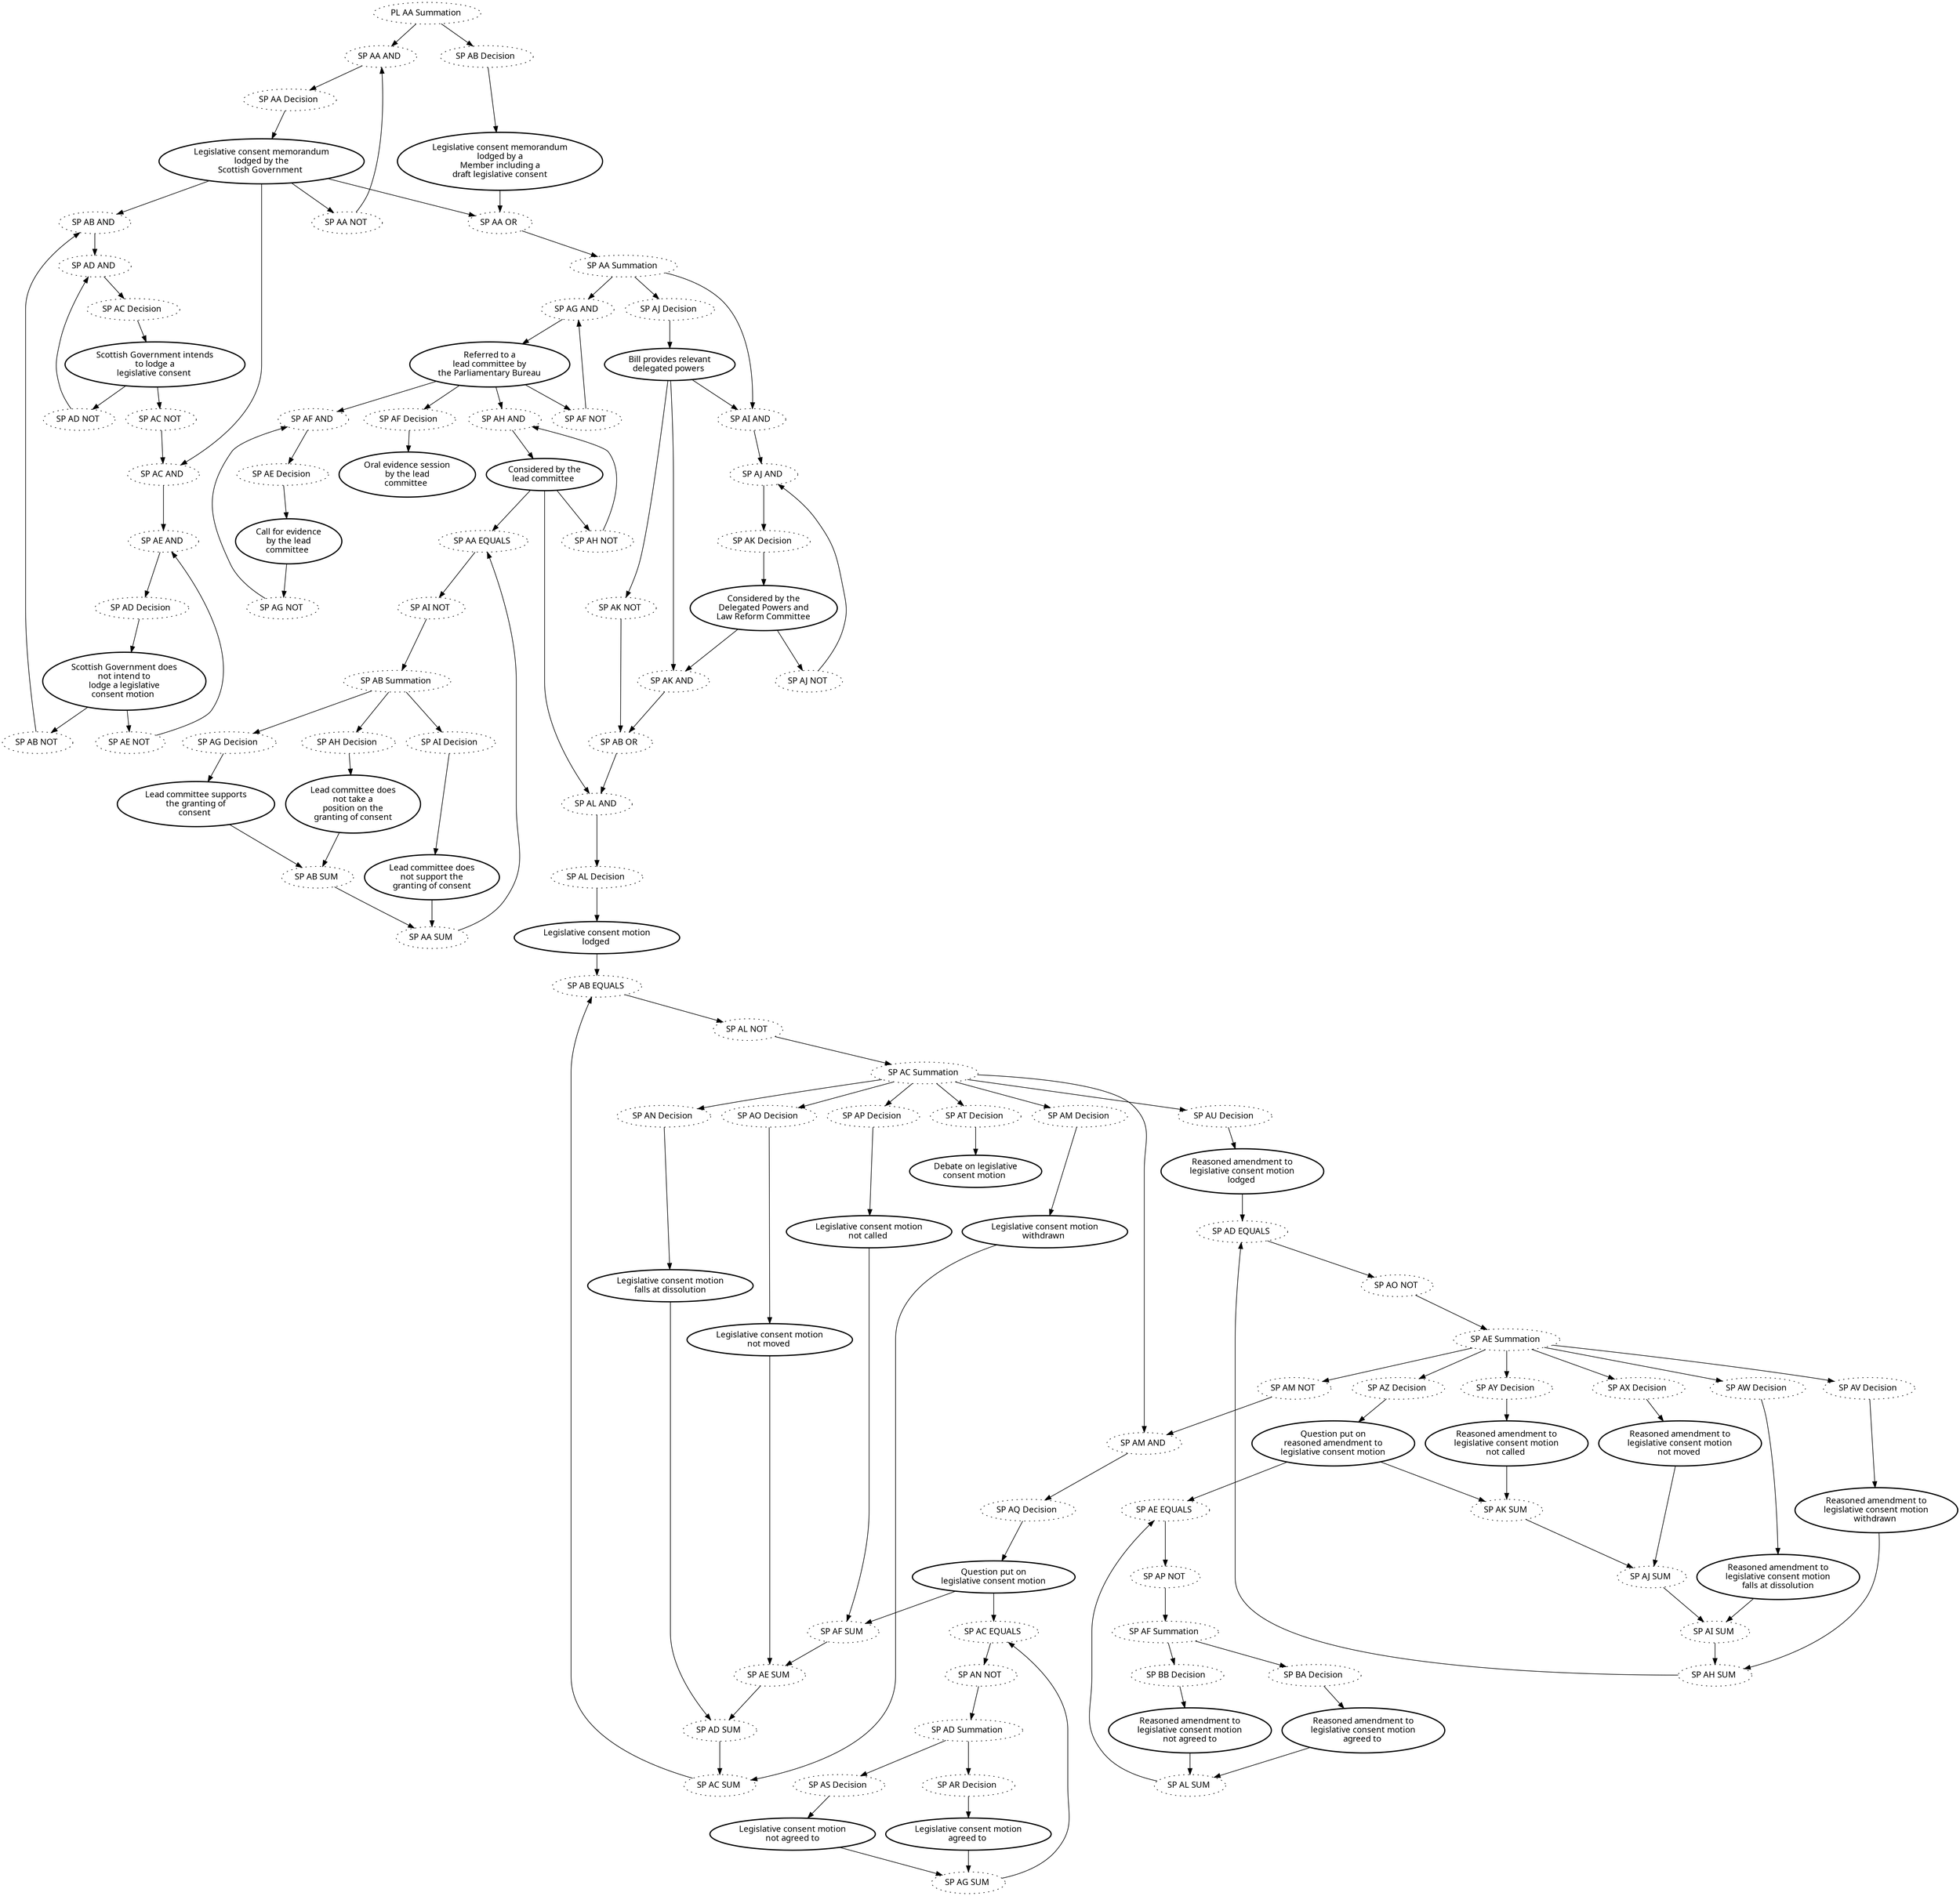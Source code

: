 digraph{graph[fontname="calibri"];node[fontname="calibri"];edge[fontname="calibri"];edge [style=solid, color=black];"1172"->"1217"[label=""];edge[style=solid, color=black];edge [style=solid, color=black];"1172"->"1230"[label=""];edge[style=solid, color=black];edge [style=solid, color=black];"1217"->"1229"[label=""];edge[style=solid, color=black];edge [style=solid, color=black];"1218"->"1220"[label=""];edge[style=solid, color=black];edge [style=solid, color=black];"1219"->"1221"[label=""];edge[style=solid, color=black];edge [style=solid, color=black];"1220"->"1231"[label=""];edge[style=solid, color=black];edge [style=solid, color=black];"1221"->"1232"[label=""];edge[style=solid, color=black];edge [style=solid, color=black];"1222"->"1533"[label=""];edge[style=solid, color=black];edge [style=solid, color=black];"1223"->"1217"[label=""];edge[style=solid, color=black];edge [style=solid, color=black];"1224"->"1218"[label=""];edge[style=solid, color=black];edge [style=solid, color=black];"1225"->"1219"[label=""];edge[style=solid, color=black];edge [style=solid, color=black];"1226"->"1220"[label=""];edge[style=solid, color=black];edge [style=solid, color=black];"1227"->"1221"[label=""];edge[style=solid, color=black];edge [style=solid, color=black];"1228"->"1516"[label=""];edge[style=solid, color=black];edge [style=solid, color=black];"1229"->"1576"[label=""];edge[style=solid, color=black];edge [style=solid, color=black];"1230"->"1577"[label=""];edge[style=solid, color=black];edge [style=solid, color=black];"1231"->"1578"[label=""];edge[style=solid, color=black];edge [style=solid, color=black];"1232"->"1579"[label=""];edge[style=solid, color=black];edge [style=solid, color=black];"1516"->"1581"[label=""];edge[style=solid, color=black];edge [style=solid, color=black];"1517"->"1583"[label=""];edge[style=solid, color=black];edge [style=solid, color=black];"1518"->"1519"[label=""];edge[style=solid, color=black];edge [style=solid, color=black];"1519"->"1539"[label=""];edge[style=solid, color=black];edge [style=solid, color=black];"1520"->"1558"[label=""];edge[style=solid, color=black];edge [style=solid, color=black];"1521"->"1540"[label=""];edge[style=solid, color=black];edge [style=solid, color=black];"1522"->"1545"[label=""];edge[style=solid, color=black];edge [style=solid, color=black];"1523"->"1222"[label=""];edge[style=solid, color=black];edge [style=solid, color=black];"1524"->"1517"[label=""];edge[style=solid, color=black];edge [style=solid, color=black];"1525"->"1607"[label=""];edge[style=solid, color=black];edge [style=solid, color=black];"1526"->"1519"[label=""];edge[style=solid, color=black];edge [style=solid, color=black];"1527"->"1558"[label=""];edge[style=solid, color=black];edge [style=solid, color=black];"1528"->"1608"[label=""];edge[style=solid, color=black];edge [style=solid, color=black];"1529"->"1522"[label=""];edge[style=solid, color=black];edge [style=solid, color=black];"1530"->"1609"[label=""];edge[style=solid, color=black];edge [style=solid, color=black];"1531"->"1610"[label=""];edge[style=solid, color=black];edge [style=solid, color=black];"1532"->"1611"[label=""];edge[style=solid, color=black];edge [style=solid, color=black];"1533"->"1580"[label=""];edge[style=solid, color=black];edge [style=solid, color=black];"1534"->"1582"[label=""];edge[style=solid, color=black];edge [style=solid, color=black];"1535"->"1584"[label=""];edge[style=solid, color=black];edge [style=solid, color=black];"1536"->"1585"[label=""];edge[style=solid, color=black];edge [style=solid, color=black];"1537"->"1586"[label=""];edge[style=solid, color=black];edge [style=solid, color=black];"1538"->"1596"[label=""];edge[style=solid, color=black];edge [style=solid, color=black];"1539"->"1597"[label=""];edge[style=solid, color=black];edge [style=solid, color=black];"1540"->"1587"[label=""];edge[style=solid, color=black];edge [style=solid, color=black];"1541"->"1588"[label=""];edge[style=solid, color=black];edge [style=solid, color=black];"1542"->"1589"[label=""];edge[style=solid, color=black];edge [style=solid, color=black];"1543"->"1590"[label=""];edge[style=solid, color=black];edge [style=solid, color=black];"1544"->"1591"[label=""];edge[style=solid, color=black];edge [style=solid, color=black];"1545"->"1592"[label=""];edge[style=solid, color=black];edge [style=solid, color=black];"1546"->"1593"[label=""];edge[style=solid, color=black];edge [style=solid, color=black];"1547"->"1594"[label=""];edge[style=solid, color=black];edge [style=solid, color=black];"1548"->"1595"[label=""];edge[style=solid, color=black];edge [style=solid, color=black];"1549"->"1598"[label=""];edge[style=solid, color=black];edge [style=solid, color=black];"1550"->"1599"[label=""];edge[style=solid, color=black];edge [style=solid, color=black];"1551"->"1600"[label=""];edge[style=solid, color=black];edge [style=solid, color=black];"1552"->"1601"[label=""];edge[style=solid, color=black];edge [style=solid, color=black];"1553"->"1602"[label=""];edge[style=solid, color=black];edge [style=solid, color=black];"1554"->"1603"[label=""];edge[style=solid, color=black];edge [style=solid, color=black];"1555"->"1604"[label=""];edge[style=solid, color=black];edge [style=solid, color=black];"1556"->"1605"[label=""];edge[style=solid, color=black];edge [style=solid, color=black];"1557"->"1606"[label=""];edge[style=solid, color=black];edge [style=solid, color=black];"1558"->"1521"[label=""];edge[style=solid, color=black];edge [style=solid, color=black];"1559"->"1571"[label=""];edge[style=solid, color=black];edge [style=solid, color=black];"1560"->"1559"[label=""];edge[style=solid, color=black];edge [style=solid, color=black];"1561"->"1572"[label=""];edge[style=solid, color=black];edge [style=solid, color=black];"1562"->"1561"[label=""];edge[style=solid, color=black];edge [style=solid, color=black];"1563"->"1562"[label=""];edge[style=solid, color=black];edge [style=solid, color=black];"1564"->"1563"[label=""];edge[style=solid, color=black];edge [style=solid, color=black];"1565"->"1573"[label=""];edge[style=solid, color=black];edge [style=solid, color=black];"1566"->"1574"[label=""];edge[style=solid, color=black];edge [style=solid, color=black];"1567"->"1566"[label=""];edge[style=solid, color=black];edge [style=solid, color=black];"1568"->"1567"[label=""];edge[style=solid, color=black];edge [style=solid, color=black];"1569"->"1568"[label=""];edge[style=solid, color=black];edge [style=solid, color=black];"1570"->"1575"[label=""];edge[style=solid, color=black];edge [style=solid, color=black];"1571"->"1525"[label=""];edge[style=solid, color=black];edge [style=solid, color=black];"1572"->"1528"[label=""];edge[style=solid, color=black];edge [style=solid, color=black];"1573"->"1530"[label=""];edge[style=solid, color=black];edge [style=solid, color=black];"1574"->"1531"[label=""];edge[style=solid, color=black];edge [style=solid, color=black];"1575"->"1532"[label=""];edge[style=solid, color=black];edge [style=solid, color=black];"1576"->"1223"[label=""];edge[style=solid, color=black];edge [style=solid, color=black];"1576"->"1557"[label=""];edge[style=solid, color=black];edge [style=solid, color=black];"1576"->"1218"[label=""];edge[style=solid, color=black];edge [style=solid, color=black];"1576"->"1219"[label=""];edge[style=solid, color=black];edge [style=solid, color=black];"1577"->"1557"[label=""];edge[style=solid, color=black];edge [style=solid, color=black];"1578"->"1226"[label=""];edge[style=solid, color=black];edge [style=solid, color=black];"1578"->"1225"[label=""];edge[style=solid, color=black];edge [style=solid, color=black];"1579"->"1227"[label=""];edge[style=solid, color=black];edge [style=solid, color=black];"1579"->"1224"[label=""];edge[style=solid, color=black];edge [style=solid, color=black];"1580"->"1523"[label=""];edge[style=solid, color=black];edge [style=solid, color=black];"1581"->"1228"[label=""];edge[style=solid, color=black];edge [style=solid, color=black];"1581"->"1222"[label=""];edge[style=solid, color=black];edge [style=solid, color=black];"1581"->"1534"[label=""];edge[style=solid, color=black];edge [style=solid, color=black];"1581"->"1517"[label=""];edge[style=solid, color=black];edge [style=solid, color=black];"1583"->"1524"[label=""];edge[style=solid, color=black];edge [style=solid, color=black];"1583"->"1521"[label=""];edge[style=solid, color=black];edge [style=solid, color=black];"1583"->"1571"[label=""];edge[style=solid, color=black];edge [style=solid, color=black];"1584"->"1560"[label=""];edge[style=solid, color=black];edge [style=solid, color=black];"1585"->"1560"[label=""];edge[style=solid, color=black];edge [style=solid, color=black];"1586"->"1559"[label=""];edge[style=solid, color=black];edge [style=solid, color=black];"1587"->"1572"[label=""];edge[style=solid, color=black];edge [style=solid, color=black];"1588"->"1561"[label=""];edge[style=solid, color=black];edge [style=solid, color=black];"1589"->"1562"[label=""];edge[style=solid, color=black];edge [style=solid, color=black];"1590"->"1563"[label=""];edge[style=solid, color=black];edge [style=solid, color=black];"1591"->"1564"[label=""];edge[style=solid, color=black];edge [style=solid, color=black];"1592"->"1564"[label=""];edge[style=solid, color=black];edge [style=solid, color=black];"1592"->"1573"[label=""];edge[style=solid, color=black];edge [style=solid, color=black];"1593"->"1565"[label=""];edge[style=solid, color=black];edge [style=solid, color=black];"1594"->"1565"[label=""];edge[style=solid, color=black];edge [style=solid, color=black];"1596"->"1518"[label=""];edge[style=solid, color=black];edge [style=solid, color=black];"1596"->"1520"[label=""];edge[style=solid, color=black];edge [style=solid, color=black];"1596"->"1527"[label=""];edge[style=solid, color=black];edge [style=solid, color=black];"1597"->"1526"[label=""];edge[style=solid, color=black];edge [style=solid, color=black];"1597"->"1520"[label=""];edge[style=solid, color=black];edge [style=solid, color=black];"1598"->"1574"[label=""];edge[style=solid, color=black];edge [style=solid, color=black];"1599"->"1566"[label=""];edge[style=solid, color=black];edge [style=solid, color=black];"1600"->"1567"[label=""];edge[style=solid, color=black];edge [style=solid, color=black];"1601"->"1568"[label=""];edge[style=solid, color=black];edge [style=solid, color=black];"1602"->"1569"[label=""];edge[style=solid, color=black];edge [style=solid, color=black];"1603"->"1569"[label=""];edge[style=solid, color=black];edge [style=solid, color=black];"1603"->"1575"[label=""];edge[style=solid, color=black];edge [style=solid, color=black];"1604"->"1570"[label=""];edge[style=solid, color=black];edge [style=solid, color=black];"1605"->"1570"[label=""];edge[style=solid, color=black];edge [style=solid, color=black];"1606"->"1516"[label=""];edge[style=solid, color=black];edge [style=solid, color=black];"1606"->"1538"[label=""];edge[style=solid, color=black];edge [style=solid, color=black];"1606"->"1518"[label=""];edge[style=solid, color=black];edge [style=solid, color=black];"1607"->"1535"[label=""];edge[style=solid, color=black];edge [style=solid, color=black];"1607"->"1536"[label=""];edge[style=solid, color=black];edge [style=solid, color=black];"1607"->"1537"[label=""];edge[style=solid, color=black];edge [style=solid, color=black];"1608"->"1548"[label=""];edge[style=solid, color=black];edge [style=solid, color=black];"1608"->"1542"[label=""];edge[style=solid, color=black];edge [style=solid, color=black];"1608"->"1541"[label=""];edge[style=solid, color=black];edge [style=solid, color=black];"1608"->"1543"[label=""];edge[style=solid, color=black];edge [style=solid, color=black];"1608"->"1544"[label=""];edge[style=solid, color=black];edge [style=solid, color=black];"1608"->"1522"[label=""];edge[style=solid, color=black];edge [style=solid, color=black];"1608"->"1549"[label=""];edge[style=solid, color=black];edge [style=solid, color=black];"1609"->"1546"[label=""];edge[style=solid, color=black];edge [style=solid, color=black];"1609"->"1547"[label=""];edge[style=solid, color=black];edge [style=solid, color=black];"1610"->"1551"[label=""];edge[style=solid, color=black];edge [style=solid, color=black];"1610"->"1550"[label=""];edge[style=solid, color=black];edge [style=solid, color=black];"1610"->"1552"[label=""];edge[style=solid, color=black];edge [style=solid, color=black];"1610"->"1553"[label=""];edge[style=solid, color=black];edge [style=solid, color=black];"1610"->"1554"[label=""];edge[style=solid, color=black];edge [style=solid, color=black];"1610"->"1529"[label=""];edge[style=solid, color=black];edge [style=solid, color=black];"1611"->"1555"[label=""];edge[style=solid, color=black];edge [style=solid, color=black];"1611"->"1556"[label=""];edge[style=solid, color=black];"1172" [label="PL AA Summation ", style=dotted];"1217" [label="SP AA AND ", style=dotted];"1218" [label="SP AB AND ", style=dotted];"1219" [label="SP AC AND ", style=dotted];"1220" [label="SP AD AND ", style=dotted];"1221" [label="SP AE AND ", style=dotted];"1222" [label="SP AF AND ", style=dotted];"1223" [label="SP AA NOT ", style=dotted];"1224" [label="SP AB NOT ", style=dotted];"1225" [label="SP AC NOT ", style=dotted];"1226" [label="SP AD NOT ", style=dotted];"1227" [label="SP AE NOT ", style=dotted];"1228" [label="SP AF NOT ", style=dotted];"1229" [label="SP AA Decision ", style=dotted];"1230" [label="SP AB Decision ", style=dotted];"1231" [label="SP AC Decision ", style=dotted];"1232" [label="SP AD Decision ", style=dotted];"1516" [label="SP AG AND ", style=dotted];"1517" [label="SP AH AND ", style=dotted];"1518" [label="SP AI AND ", style=dotted];"1519" [label="SP AJ AND ", style=dotted];"1520" [label="SP AK AND ", style=dotted];"1521" [label="SP AL AND ", style=dotted];"1522" [label="SP AM AND ", style=dotted];"1523" [label="SP AG NOT ", style=dotted];"1524" [label="SP AH NOT ", style=dotted];"1525" [label="SP AI NOT ", style=dotted];"1526" [label="SP AJ NOT ", style=dotted];"1527" [label="SP AK NOT ", style=dotted];"1528" [label="SP AL NOT ", style=dotted];"1529" [label="SP AM NOT ", style=dotted];"1530" [label="SP AN NOT ", style=dotted];"1531" [label="SP AO NOT ", style=dotted];"1532" [label="SP AP NOT ", style=dotted];"1533" [label="SP AE Decision ", style=dotted];"1534" [label="SP AF Decision ", style=dotted];"1535" [label="SP AG Decision ", style=dotted];"1536" [label="SP AH Decision ", style=dotted];"1537" [label="SP AI Decision ", style=dotted];"1538" [label="SP AJ Decision ", style=dotted];"1539" [label="SP AK Decision ", style=dotted];"1540" [label="SP AL Decision ", style=dotted];"1541" [label="SP AM Decision ", style=dotted];"1542" [label="SP AN Decision ", style=dotted];"1543" [label="SP AO Decision ", style=dotted];"1544" [label="SP AP Decision ", style=dotted];"1545" [label="SP AQ Decision ", style=dotted];"1546" [label="SP AR Decision ", style=dotted];"1547" [label="SP AS Decision ", style=dotted];"1548" [label="SP AT Decision ", style=dotted];"1549" [label="SP AU Decision ", style=dotted];"1550" [label="SP AV Decision ", style=dotted];"1551" [label="SP AW Decision ", style=dotted];"1552" [label="SP AX Decision ", style=dotted];"1553" [label="SP AY Decision ", style=dotted];"1554" [label="SP AZ Decision ", style=dotted];"1555" [label="SP BA Decision ", style=dotted];"1556" [label="SP BB Decision ", style=dotted];"1557" [label="SP AA OR ", style=dotted];"1558" [label="SP AB OR ", style=dotted];"1559" [label="SP AA SUM ", style=dotted];"1560" [label="SP AB SUM ", style=dotted];"1561" [label="SP AC SUM ", style=dotted];"1562" [label="SP AD SUM ", style=dotted];"1563" [label="SP AE SUM ", style=dotted];"1564" [label="SP AF SUM ", style=dotted];"1565" [label="SP AG SUM ", style=dotted];"1566" [label="SP AH SUM ", style=dotted];"1567" [label="SP AI SUM ", style=dotted];"1568" [label="SP AJ SUM ", style=dotted];"1569" [label="SP AK SUM ", style=dotted];"1570" [label="SP AL SUM ", style=dotted];"1571" [label="SP AA EQUALS ", style=dotted];"1572" [label="SP AB EQUALS ", style=dotted];"1573" [label="SP AC EQUALS ", style=dotted];"1574" [label="SP AD EQUALS ", style=dotted];"1575" [label="SP AE EQUALS ", style=dotted];"1576" [label="Legislative consent memorandum\nlodged by the\nScottish Government ", style=bold];"1577" [label="Legislative consent memorandum\nlodged by a\nMember including a\ndraft legislative consent\n", style=bold];"1578" [label="Scottish Government intends\nto lodge a\nlegislative consent ", style=bold];"1579" [label="Scottish Government does\nnot intend to\nlodge a legislative\nconsent motion ", style=bold];"1580" [label="Call for evidence\nby the lead\ncommittee ", style=bold];"1581" [label="Referred to a\nlead committee by\nthe Parliamentary Bureau\n", style=bold];"1583" [label="Considered by the\nlead committee ", style=bold];"1584" [label="Lead committee supports\nthe granting of\nconsent ", style=bold];"1585" [label="Lead committee does\nnot take a\nposition on the\ngranting of consent\n", style=bold];"1586" [label="Lead committee does\nnot support the\ngranting of consent\n", style=bold];"1587" [label="Legislative consent motion\nlodged ", style=bold];"1588" [label="Legislative consent motion\nwithdrawn ", style=bold];"1589" [label="Legislative consent motion\nfalls at dissolution\n", style=bold];"1590" [label="Legislative consent motion\nnot moved ", style=bold];"1591" [label="Legislative consent motion\nnot called ", style=bold];"1592" [label="Question put on\nlegislative consent motion\n", style=bold];"1593" [label="Legislative consent motion\nagreed to ", style=bold];"1594" [label="Legislative consent motion\nnot agreed to\n", style=bold];"1596" [label="Bill provides relevant\ndelegated powers ", style=bold];"1597" [label="Considered by the\nDelegated Powers and\nLaw Reform Committee\n", style=bold];"1598" [label="Reasoned amendment to\nlegislative consent motion\nlodged ", style=bold];"1599" [label="Reasoned amendment to\nlegislative consent motion\nwithdrawn ", style=bold];"1600" [label="Reasoned amendment to\nlegislative consent motion\nfalls at dissolution\n", style=bold];"1601" [label="Reasoned amendment to\nlegislative consent motion\nnot moved ", style=bold];"1602" [label="Reasoned amendment to\nlegislative consent motion\nnot called ", style=bold];"1603" [label="Question put on\nreasoned amendment to\nlegislative consent motion\n", style=bold];"1604" [label="Reasoned amendment to\nlegislative consent motion\nagreed to ", style=bold];"1605" [label="Reasoned amendment to\nlegislative consent motion\nnot agreed to\n", style=bold];"1606" [label="SP AA Summation ", style=dotted];"1607" [label="SP AB Summation ", style=dotted];"1608" [label="SP AC Summation ", style=dotted];"1609" [label="SP AD Summation ", style=dotted];"1610" [label="SP AE Summation ", style=dotted];"1611" [label="SP AF Summation ", style=dotted];"1582" [label="Oral evidence session\nby the lead\ncommittee ", style=bold];"1595" [label="Debate on legislative\nconsent motion ", style=bold];}